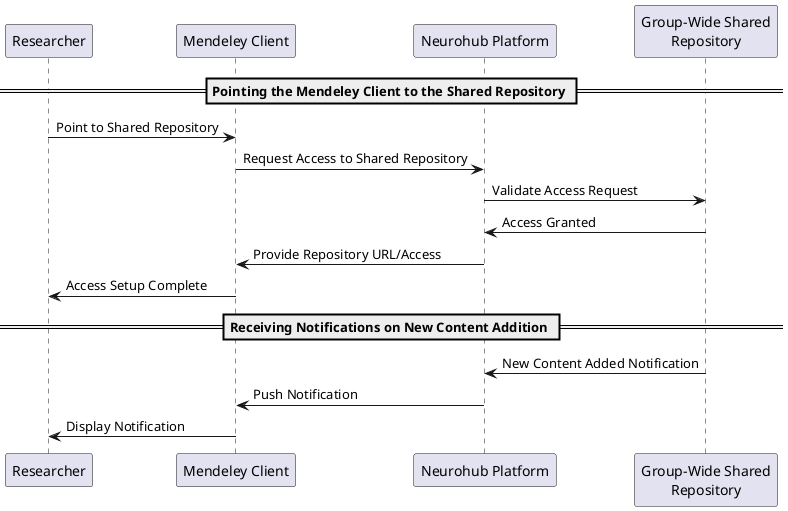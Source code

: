 @startuml
participant Researcher as researcher
participant "Mendeley Client" as mendeley
participant "Neurohub Platform" as neurohub
participant "Group-Wide Shared\nRepository" as sharedRepo

== Pointing the Mendeley Client to the Shared Repository ==

researcher -> mendeley : Point to Shared Repository
mendeley -> neurohub : Request Access to Shared Repository
neurohub -> sharedRepo : Validate Access Request
sharedRepo -> neurohub : Access Granted
neurohub -> mendeley : Provide Repository URL/Access
mendeley -> researcher : Access Setup Complete

== Receiving Notifications on New Content Addition ==

sharedRepo -> neurohub : New Content Added Notification
neurohub -> mendeley : Push Notification
mendeley -> researcher : Display Notification

@enduml